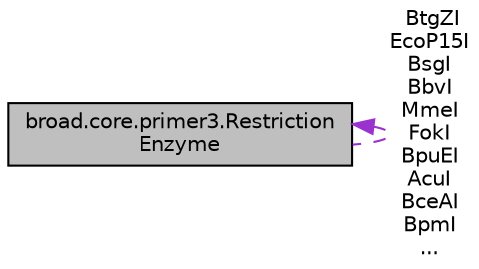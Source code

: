 digraph "broad.core.primer3.RestrictionEnzyme"
{
  edge [fontname="Helvetica",fontsize="10",labelfontname="Helvetica",labelfontsize="10"];
  node [fontname="Helvetica",fontsize="10",shape=record];
  Node1 [label="broad.core.primer3.Restriction\lEnzyme",height=0.2,width=0.4,color="black", fillcolor="grey75", style="filled" fontcolor="black"];
  Node1 -> Node1 [dir="back",color="darkorchid3",fontsize="10",style="dashed",label=" BtgZI\nEcoP15I\nBsgI\nBbvI\nMmeI\nFokI\nBpuEI\nAcuI\nBceAI\nBpmI\n..." ,fontname="Helvetica"];
}
